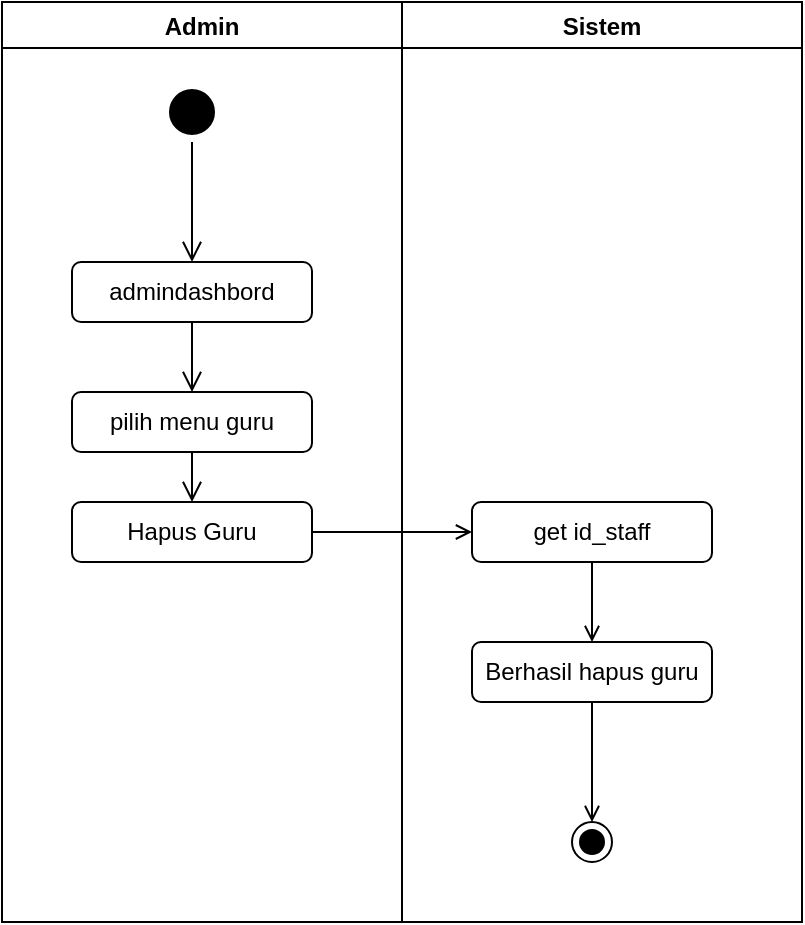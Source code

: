 <mxfile version="17.4.2" type="device"><diagram id="IfIl1t2kM2hvtQ-AYdrM" name="Page-1"><mxGraphModel dx="862" dy="553" grid="1" gridSize="10" guides="1" tooltips="1" connect="1" arrows="1" fold="1" page="1" pageScale="1" pageWidth="850" pageHeight="1100" math="0" shadow="0"><root><mxCell id="0"/><mxCell id="1" parent="0"/><mxCell id="9qT23y4GWybkBA0E7Jtk-3" value="Admin" style="swimlane;" vertex="1" parent="1"><mxGeometry x="140" y="70" width="200" height="460" as="geometry"/></mxCell><mxCell id="9qT23y4GWybkBA0E7Jtk-4" value="" style="ellipse;html=1;shape=startState;fillColor=#000000;strokeColor=#000000;" vertex="1" parent="9qT23y4GWybkBA0E7Jtk-3"><mxGeometry x="80" y="40" width="30" height="30" as="geometry"/></mxCell><mxCell id="9qT23y4GWybkBA0E7Jtk-5" value="" style="edgeStyle=orthogonalEdgeStyle;html=1;verticalAlign=bottom;endArrow=open;endSize=8;strokeColor=#000000;rounded=0;" edge="1" parent="9qT23y4GWybkBA0E7Jtk-3" source="9qT23y4GWybkBA0E7Jtk-4"><mxGeometry relative="1" as="geometry"><mxPoint x="95" y="130" as="targetPoint"/></mxGeometry></mxCell><mxCell id="9qT23y4GWybkBA0E7Jtk-6" value="admindashbord" style="rounded=1;whiteSpace=wrap;html=1;strokeColor=#000000;" vertex="1" parent="9qT23y4GWybkBA0E7Jtk-3"><mxGeometry x="35" y="130" width="120" height="30" as="geometry"/></mxCell><mxCell id="9qT23y4GWybkBA0E7Jtk-7" value="pilih menu guru" style="rounded=1;whiteSpace=wrap;html=1;strokeColor=#000000;" vertex="1" parent="9qT23y4GWybkBA0E7Jtk-3"><mxGeometry x="35" y="195" width="120" height="30" as="geometry"/></mxCell><mxCell id="9qT23y4GWybkBA0E7Jtk-8" value="" style="edgeStyle=orthogonalEdgeStyle;html=1;verticalAlign=bottom;endArrow=open;endSize=8;strokeColor=#000000;rounded=0;entryX=0.5;entryY=0;entryDx=0;entryDy=0;exitX=0.5;exitY=1;exitDx=0;exitDy=0;" edge="1" parent="9qT23y4GWybkBA0E7Jtk-3" source="9qT23y4GWybkBA0E7Jtk-6" target="9qT23y4GWybkBA0E7Jtk-7"><mxGeometry relative="1" as="geometry"><mxPoint x="105" y="140" as="targetPoint"/><mxPoint x="105" y="80" as="sourcePoint"/></mxGeometry></mxCell><mxCell id="9qT23y4GWybkBA0E7Jtk-9" value="Hapus Guru" style="rounded=1;whiteSpace=wrap;html=1;strokeColor=#000000;" vertex="1" parent="9qT23y4GWybkBA0E7Jtk-3"><mxGeometry x="35" y="250" width="120" height="30" as="geometry"/></mxCell><mxCell id="9qT23y4GWybkBA0E7Jtk-10" value="" style="edgeStyle=orthogonalEdgeStyle;html=1;verticalAlign=bottom;endArrow=open;endSize=8;strokeColor=#000000;rounded=0;entryX=0.5;entryY=0;entryDx=0;entryDy=0;exitX=0.5;exitY=1;exitDx=0;exitDy=0;" edge="1" parent="9qT23y4GWybkBA0E7Jtk-3" source="9qT23y4GWybkBA0E7Jtk-7" target="9qT23y4GWybkBA0E7Jtk-9"><mxGeometry relative="1" as="geometry"><mxPoint x="105" y="205" as="targetPoint"/><mxPoint x="100" y="230" as="sourcePoint"/></mxGeometry></mxCell><mxCell id="9qT23y4GWybkBA0E7Jtk-12" value="Sistem" style="swimlane;" vertex="1" parent="1"><mxGeometry x="340" y="70" width="200" height="460" as="geometry"/></mxCell><mxCell id="9qT23y4GWybkBA0E7Jtk-13" value="" style="ellipse;html=1;shape=endState;fillColor=#000000;strokeColor=#000000;" vertex="1" parent="9qT23y4GWybkBA0E7Jtk-12"><mxGeometry x="85" y="410" width="20" height="20" as="geometry"/></mxCell><mxCell id="9qT23y4GWybkBA0E7Jtk-14" style="edgeStyle=orthogonalEdgeStyle;rounded=0;orthogonalLoop=1;jettySize=auto;html=1;exitX=0.5;exitY=1;exitDx=0;exitDy=0;entryX=0.5;entryY=0;entryDx=0;entryDy=0;endArrow=open;endFill=0;" edge="1" parent="9qT23y4GWybkBA0E7Jtk-12" source="9qT23y4GWybkBA0E7Jtk-15" target="9qT23y4GWybkBA0E7Jtk-13"><mxGeometry relative="1" as="geometry"/></mxCell><mxCell id="9qT23y4GWybkBA0E7Jtk-15" value="Berhasil hapus guru" style="rounded=1;whiteSpace=wrap;html=1;strokeColor=#000000;" vertex="1" parent="9qT23y4GWybkBA0E7Jtk-12"><mxGeometry x="35" y="320" width="120" height="30" as="geometry"/></mxCell><mxCell id="9qT23y4GWybkBA0E7Jtk-20" style="edgeStyle=orthogonalEdgeStyle;rounded=0;orthogonalLoop=1;jettySize=auto;html=1;exitX=0.5;exitY=1;exitDx=0;exitDy=0;entryX=0.5;entryY=0;entryDx=0;entryDy=0;endArrow=open;endFill=0;" edge="1" parent="9qT23y4GWybkBA0E7Jtk-12" source="9qT23y4GWybkBA0E7Jtk-16" target="9qT23y4GWybkBA0E7Jtk-15"><mxGeometry relative="1" as="geometry"/></mxCell><mxCell id="9qT23y4GWybkBA0E7Jtk-16" value="get id_staff" style="rounded=1;whiteSpace=wrap;html=1;strokeColor=#000000;" vertex="1" parent="9qT23y4GWybkBA0E7Jtk-12"><mxGeometry x="35" y="250" width="120" height="30" as="geometry"/></mxCell><mxCell id="9qT23y4GWybkBA0E7Jtk-17" style="edgeStyle=orthogonalEdgeStyle;rounded=0;orthogonalLoop=1;jettySize=auto;html=1;exitX=1;exitY=0.5;exitDx=0;exitDy=0;endArrow=open;endFill=0;" edge="1" parent="1" source="9qT23y4GWybkBA0E7Jtk-9" target="9qT23y4GWybkBA0E7Jtk-16"><mxGeometry relative="1" as="geometry"/></mxCell></root></mxGraphModel></diagram></mxfile>